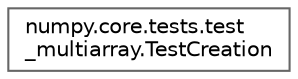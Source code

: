 digraph "Graphical Class Hierarchy"
{
 // LATEX_PDF_SIZE
  bgcolor="transparent";
  edge [fontname=Helvetica,fontsize=10,labelfontname=Helvetica,labelfontsize=10];
  node [fontname=Helvetica,fontsize=10,shape=box,height=0.2,width=0.4];
  rankdir="LR";
  Node0 [id="Node000000",label="numpy.core.tests.test\l_multiarray.TestCreation",height=0.2,width=0.4,color="grey40", fillcolor="white", style="filled",URL="$d1/de6/classnumpy_1_1core_1_1tests_1_1test__multiarray_1_1TestCreation.html",tooltip=" "];
}
